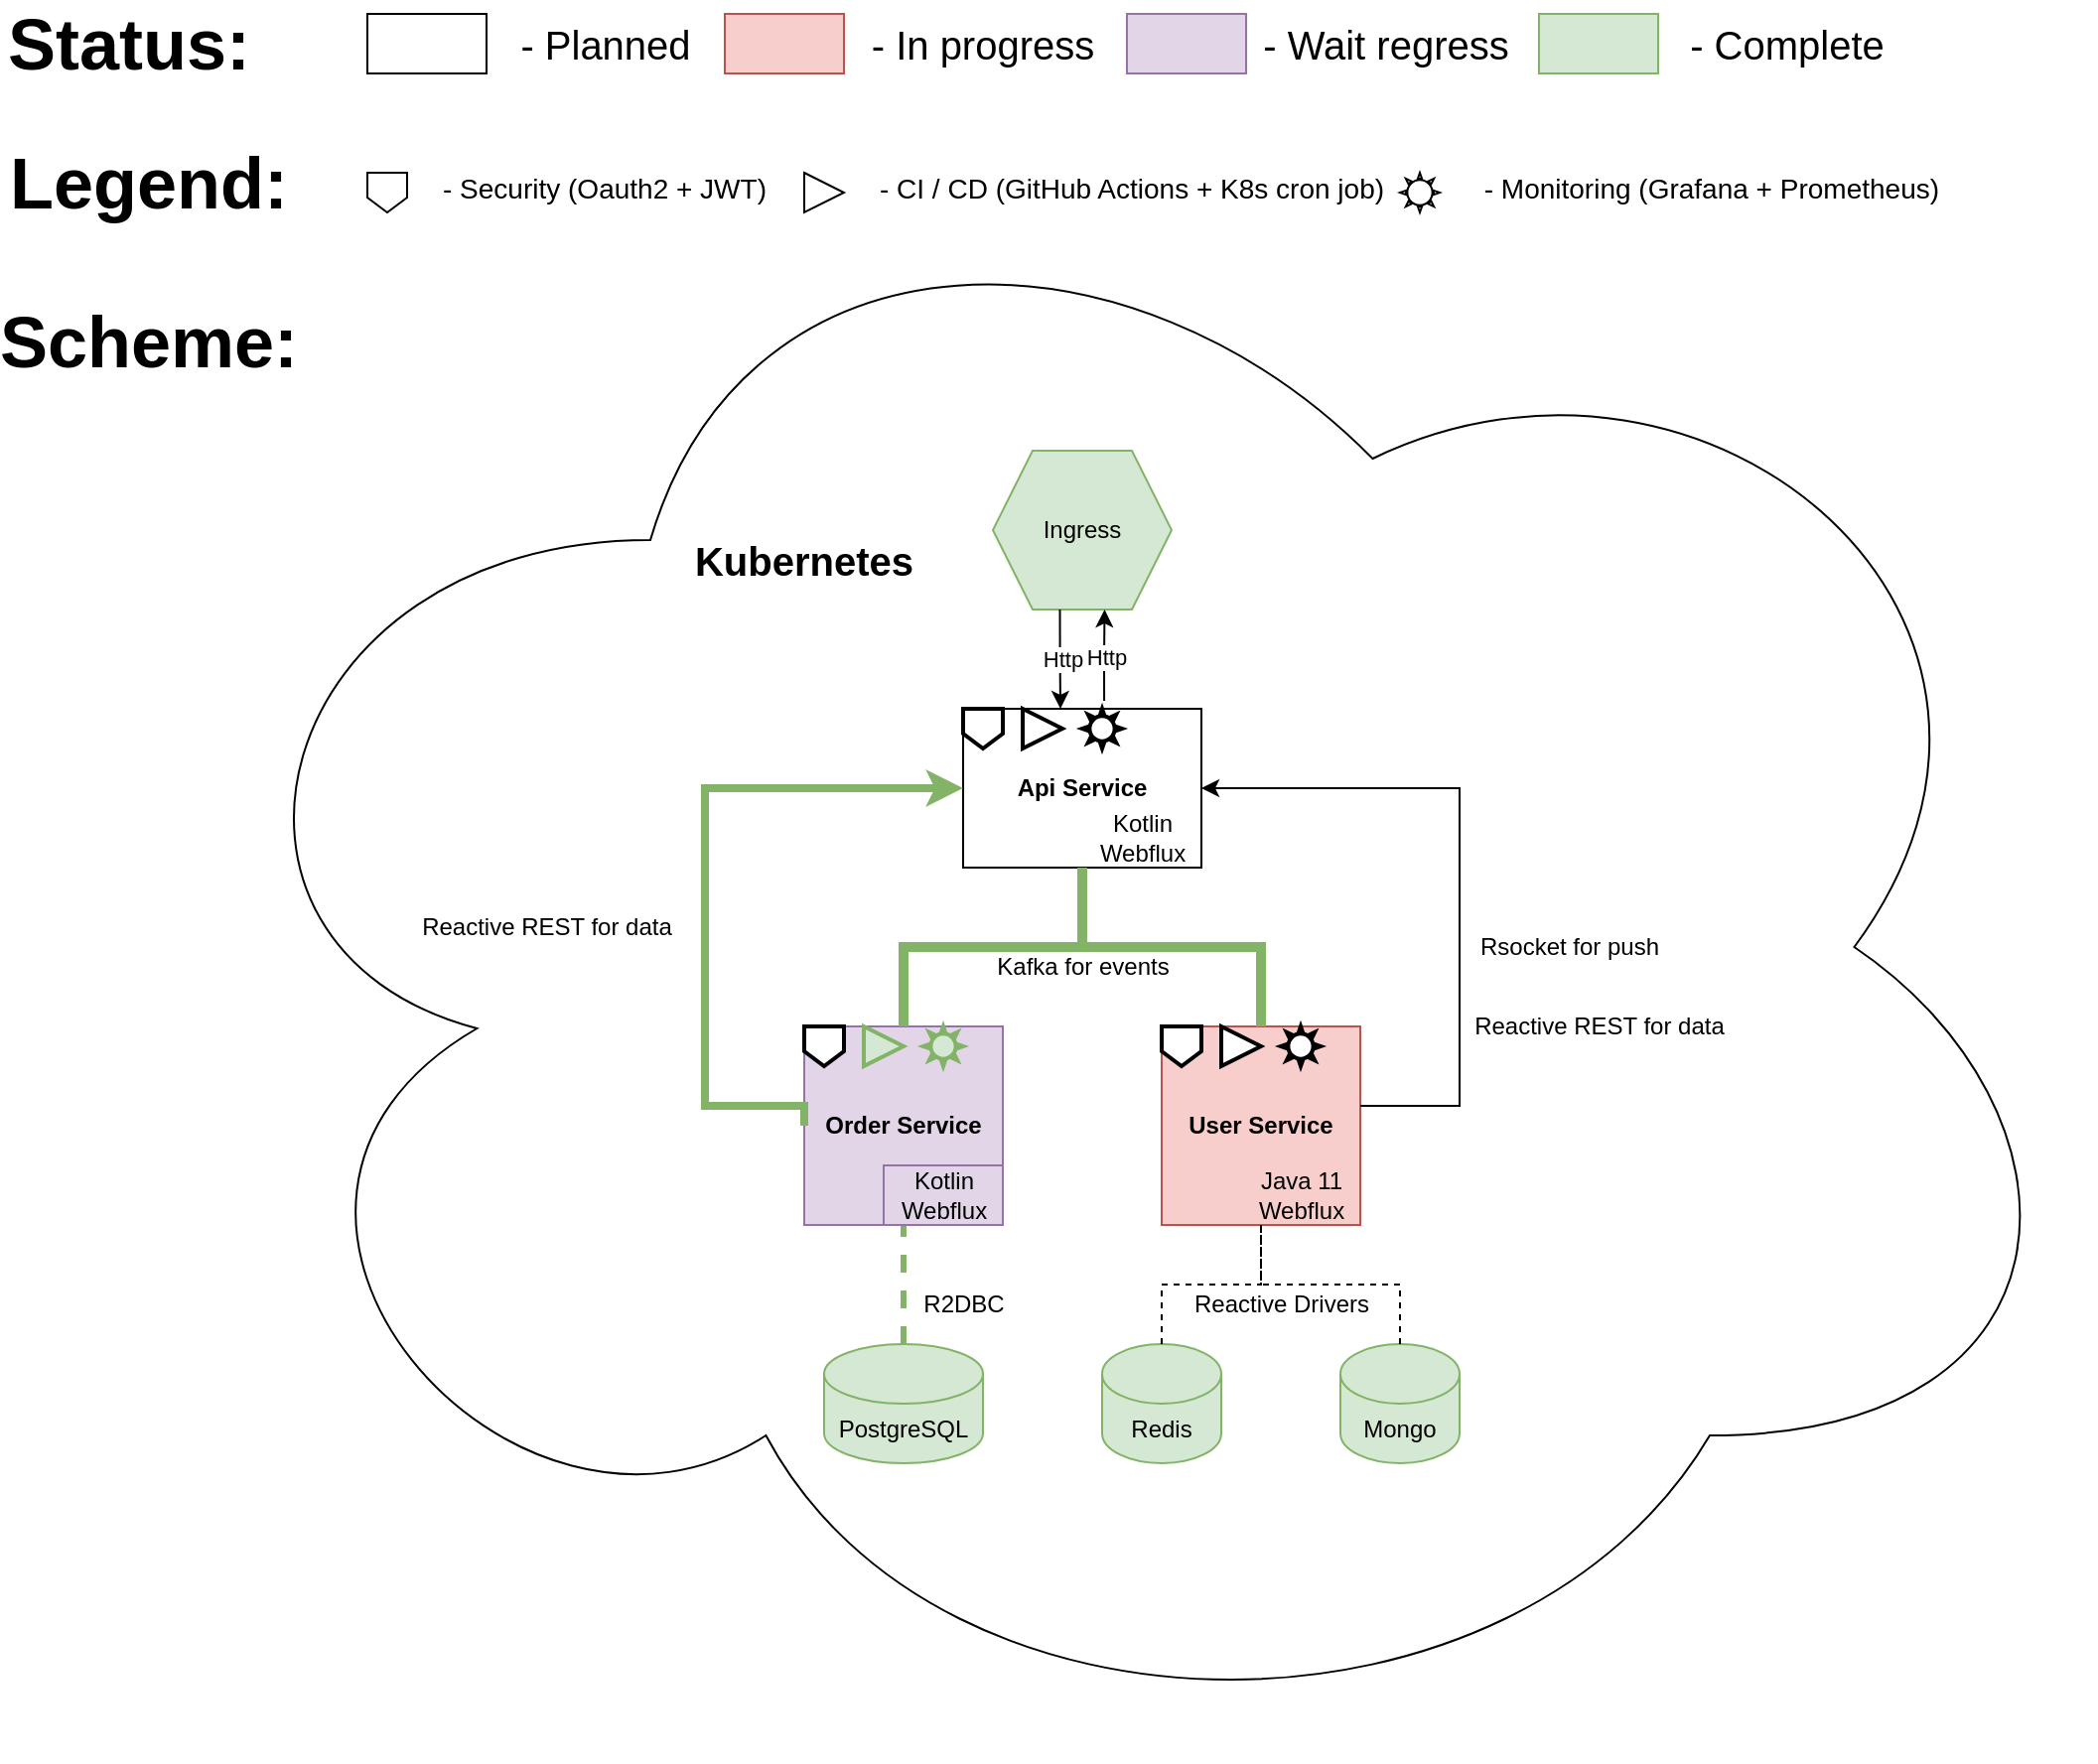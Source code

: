 <mxfile version="15.5.8" type="github">
  <diagram id="oiyiW2vkrC8ygkZaL_Hv" name="Page-1">
    <mxGraphModel dx="2462" dy="2046" grid="1" gridSize="10" guides="1" tooltips="1" connect="1" arrows="1" fold="1" page="1" pageScale="1" pageWidth="827" pageHeight="1169" math="0" shadow="0">
      <root>
        <mxCell id="0" />
        <mxCell id="1" parent="0" />
        <mxCell id="nYWHVTbInicaqjC0b95Y-31" value="" style="ellipse;shape=cloud;whiteSpace=wrap;html=1;" parent="1" vertex="1">
          <mxGeometry x="-120" y="-210" width="970" height="820" as="geometry" />
        </mxCell>
        <mxCell id="nYWHVTbInicaqjC0b95Y-1" value="&lt;b&gt;Api Service&lt;/b&gt;" style="rounded=0;whiteSpace=wrap;html=1;" parent="1" vertex="1">
          <mxGeometry x="280" y="80" width="120" height="80" as="geometry" />
        </mxCell>
        <mxCell id="nYWHVTbInicaqjC0b95Y-2" value="&lt;b&gt;Order Service&lt;/b&gt;" style="whiteSpace=wrap;html=1;aspect=fixed;fillColor=#e1d5e7;strokeColor=#9673a6;" parent="1" vertex="1">
          <mxGeometry x="200" y="240" width="100" height="100" as="geometry" />
        </mxCell>
        <mxCell id="nYWHVTbInicaqjC0b95Y-3" value="&lt;b&gt;User Service&lt;/b&gt;" style="whiteSpace=wrap;html=1;aspect=fixed;fillColor=#f8cecc;strokeColor=#b85450;" parent="1" vertex="1">
          <mxGeometry x="380" y="240" width="100" height="100" as="geometry" />
        </mxCell>
        <mxCell id="nYWHVTbInicaqjC0b95Y-6" value="Kafka for events" style="text;html=1;align=center;verticalAlign=middle;resizable=0;points=[];autosize=1;strokeColor=none;fillColor=none;" parent="1" vertex="1">
          <mxGeometry x="290" y="200" width="100" height="20" as="geometry" />
        </mxCell>
        <mxCell id="nYWHVTbInicaqjC0b95Y-8" value="" style="endArrow=classic;html=1;rounded=0;edgeStyle=orthogonalEdgeStyle;entryX=1;entryY=0.5;entryDx=0;entryDy=0;" parent="1" target="nYWHVTbInicaqjC0b95Y-1" edge="1">
          <mxGeometry width="50" height="50" relative="1" as="geometry">
            <mxPoint x="480" y="280" as="sourcePoint" />
            <mxPoint x="520" y="120" as="targetPoint" />
            <Array as="points">
              <mxPoint x="530" y="280" />
              <mxPoint x="530" y="120" />
            </Array>
          </mxGeometry>
        </mxCell>
        <mxCell id="nYWHVTbInicaqjC0b95Y-9" value="" style="endArrow=classic;html=1;rounded=0;edgeStyle=orthogonalEdgeStyle;entryX=0;entryY=0.5;entryDx=0;entryDy=0;exitX=0;exitY=0.5;exitDx=0;exitDy=0;fillColor=#d5e8d4;strokeColor=#82b366;strokeWidth=4;" parent="1" source="nYWHVTbInicaqjC0b95Y-2" target="nYWHVTbInicaqjC0b95Y-1" edge="1">
          <mxGeometry width="50" height="50" relative="1" as="geometry">
            <mxPoint x="100" y="280" as="sourcePoint" />
            <mxPoint x="20" y="120" as="targetPoint" />
            <Array as="points">
              <mxPoint x="150" y="280" />
              <mxPoint x="150" y="120" />
            </Array>
          </mxGeometry>
        </mxCell>
        <mxCell id="nYWHVTbInicaqjC0b95Y-10" value="Reactive REST for data" style="text;html=1;align=center;verticalAlign=middle;resizable=0;points=[];autosize=1;strokeColor=none;fillColor=none;" parent="1" vertex="1">
          <mxGeometry y="180" width="140" height="20" as="geometry" />
        </mxCell>
        <mxCell id="nYWHVTbInicaqjC0b95Y-11" value="Rsocket for push" style="text;html=1;align=center;verticalAlign=middle;resizable=0;points=[];autosize=1;strokeColor=none;fillColor=none;" parent="1" vertex="1">
          <mxGeometry x="530" y="190" width="110" height="20" as="geometry" />
        </mxCell>
        <mxCell id="nYWHVTbInicaqjC0b95Y-12" value="PostgreSQL" style="shape=cylinder3;whiteSpace=wrap;html=1;boundedLbl=1;backgroundOutline=1;size=15;fillColor=#d5e8d4;strokeColor=#82b366;" parent="1" vertex="1">
          <mxGeometry x="210" y="400" width="80" height="60" as="geometry" />
        </mxCell>
        <mxCell id="nYWHVTbInicaqjC0b95Y-13" value="" style="endArrow=none;dashed=1;html=1;rounded=0;edgeStyle=orthogonalEdgeStyle;entryX=0.5;entryY=1;entryDx=0;entryDy=0;exitX=0.5;exitY=0;exitDx=0;exitDy=0;exitPerimeter=0;fillColor=#d5e8d4;strokeColor=#82b366;strokeWidth=3;" parent="1" source="nYWHVTbInicaqjC0b95Y-12" target="nYWHVTbInicaqjC0b95Y-2" edge="1">
          <mxGeometry width="50" height="50" relative="1" as="geometry">
            <mxPoint x="390" y="410" as="sourcePoint" />
            <mxPoint x="440" y="360" as="targetPoint" />
          </mxGeometry>
        </mxCell>
        <mxCell id="nYWHVTbInicaqjC0b95Y-14" value="Redis" style="shape=cylinder3;whiteSpace=wrap;html=1;boundedLbl=1;backgroundOutline=1;size=15;fillColor=#d5e8d4;strokeColor=#82b366;" parent="1" vertex="1">
          <mxGeometry x="350" y="400" width="60" height="60" as="geometry" />
        </mxCell>
        <mxCell id="nYWHVTbInicaqjC0b95Y-15" value="Mongo" style="shape=cylinder3;whiteSpace=wrap;html=1;boundedLbl=1;backgroundOutline=1;size=15;fillColor=#d5e8d4;strokeColor=#82b366;" parent="1" vertex="1">
          <mxGeometry x="470" y="400" width="60" height="60" as="geometry" />
        </mxCell>
        <mxCell id="nYWHVTbInicaqjC0b95Y-16" value="" style="endArrow=none;dashed=1;html=1;rounded=0;edgeStyle=orthogonalEdgeStyle;exitX=0.5;exitY=0;exitDx=0;exitDy=0;exitPerimeter=0;entryX=0.5;entryY=1;entryDx=0;entryDy=0;" parent="1" source="nYWHVTbInicaqjC0b95Y-14" target="nYWHVTbInicaqjC0b95Y-3" edge="1">
          <mxGeometry width="50" height="50" relative="1" as="geometry">
            <mxPoint x="390" y="410" as="sourcePoint" />
            <mxPoint x="440" y="360" as="targetPoint" />
          </mxGeometry>
        </mxCell>
        <mxCell id="nYWHVTbInicaqjC0b95Y-17" value="" style="endArrow=none;dashed=1;html=1;rounded=0;edgeStyle=orthogonalEdgeStyle;exitX=0.5;exitY=0;exitDx=0;exitDy=0;exitPerimeter=0;entryX=0.5;entryY=1;entryDx=0;entryDy=0;" parent="1" source="nYWHVTbInicaqjC0b95Y-15" target="nYWHVTbInicaqjC0b95Y-3" edge="1">
          <mxGeometry width="50" height="50" relative="1" as="geometry">
            <mxPoint x="410" y="360" as="sourcePoint" />
            <mxPoint x="450" y="330" as="targetPoint" />
          </mxGeometry>
        </mxCell>
        <mxCell id="nYWHVTbInicaqjC0b95Y-18" value="R2DBC" style="text;html=1;align=center;verticalAlign=middle;resizable=0;points=[];autosize=1;strokeColor=none;fillColor=none;" parent="1" vertex="1">
          <mxGeometry x="250" y="370" width="60" height="20" as="geometry" />
        </mxCell>
        <mxCell id="nYWHVTbInicaqjC0b95Y-19" value="Reactive Drivers" style="text;html=1;align=center;verticalAlign=middle;resizable=0;points=[];autosize=1;strokeColor=none;fillColor=none;" parent="1" vertex="1">
          <mxGeometry x="390" y="370" width="100" height="20" as="geometry" />
        </mxCell>
        <mxCell id="nYWHVTbInicaqjC0b95Y-20" value="Reactive REST for data" style="text;html=1;align=center;verticalAlign=middle;resizable=0;points=[];autosize=1;strokeColor=none;fillColor=none;" parent="1" vertex="1">
          <mxGeometry x="530" y="230" width="140" height="20" as="geometry" />
        </mxCell>
        <mxCell id="nYWHVTbInicaqjC0b95Y-21" value="&lt;div&gt;Kotlin&lt;/div&gt;&lt;div&gt;Webflux&lt;br&gt;&lt;/div&gt;" style="text;html=1;align=center;verticalAlign=middle;resizable=0;points=[];autosize=1;strokeColor=#9673a6;fillColor=#e1d5e7;" parent="1" vertex="1">
          <mxGeometry x="240" y="310" width="60" height="30" as="geometry" />
        </mxCell>
        <mxCell id="nYWHVTbInicaqjC0b95Y-22" value="&lt;div&gt;&lt;span&gt;Java 11&lt;/span&gt;&lt;/div&gt;&lt;div&gt;&lt;span&gt;Webflux&lt;/span&gt;&lt;/div&gt;" style="text;html=1;align=center;verticalAlign=middle;resizable=0;points=[];autosize=1;strokeColor=none;fillColor=none;" parent="1" vertex="1">
          <mxGeometry x="420" y="310" width="60" height="30" as="geometry" />
        </mxCell>
        <mxCell id="nYWHVTbInicaqjC0b95Y-23" value="&lt;div&gt;Kotlin&lt;/div&gt;&lt;div&gt;Webflux&lt;br&gt;&lt;/div&gt;" style="text;html=1;align=center;verticalAlign=middle;resizable=0;points=[];autosize=1;strokeColor=none;fillColor=none;" parent="1" vertex="1">
          <mxGeometry x="340" y="130" width="60" height="30" as="geometry" />
        </mxCell>
        <mxCell id="nYWHVTbInicaqjC0b95Y-24" value="Ingress" style="shape=hexagon;perimeter=hexagonPerimeter2;whiteSpace=wrap;html=1;fixedSize=1;fillColor=#d5e8d4;strokeColor=#82b366;" parent="1" vertex="1">
          <mxGeometry x="295" y="-50" width="90" height="80" as="geometry" />
        </mxCell>
        <mxCell id="nYWHVTbInicaqjC0b95Y-26" value="" style="endArrow=classic;html=1;rounded=0;edgeStyle=orthogonalEdgeStyle;exitX=0.375;exitY=1;exitDx=0;exitDy=0;" parent="1" source="nYWHVTbInicaqjC0b95Y-24" edge="1">
          <mxGeometry relative="1" as="geometry">
            <mxPoint x="360" y="270" as="sourcePoint" />
            <mxPoint x="329" y="80" as="targetPoint" />
          </mxGeometry>
        </mxCell>
        <mxCell id="nYWHVTbInicaqjC0b95Y-27" value="Http" style="edgeLabel;resizable=0;html=1;align=center;verticalAlign=middle;" parent="nYWHVTbInicaqjC0b95Y-26" connectable="0" vertex="1">
          <mxGeometry relative="1" as="geometry" />
        </mxCell>
        <mxCell id="nYWHVTbInicaqjC0b95Y-28" value="" style="endArrow=classic;html=1;rounded=0;edgeStyle=orthogonalEdgeStyle;exitX=0.592;exitY=-0.05;exitDx=0;exitDy=0;entryX=0.625;entryY=1;entryDx=0;entryDy=0;exitPerimeter=0;" parent="1" source="nYWHVTbInicaqjC0b95Y-1" target="nYWHVTbInicaqjC0b95Y-24" edge="1">
          <mxGeometry relative="1" as="geometry">
            <mxPoint x="338.75" y="40" as="sourcePoint" />
            <mxPoint x="339" y="90" as="targetPoint" />
          </mxGeometry>
        </mxCell>
        <mxCell id="nYWHVTbInicaqjC0b95Y-29" value="Http" style="edgeLabel;resizable=0;html=1;align=center;verticalAlign=middle;" parent="nYWHVTbInicaqjC0b95Y-28" connectable="0" vertex="1">
          <mxGeometry relative="1" as="geometry" />
        </mxCell>
        <mxCell id="nYWHVTbInicaqjC0b95Y-32" value="" style="endArrow=none;html=1;rounded=0;edgeStyle=orthogonalEdgeStyle;entryX=0.5;entryY=0;entryDx=0;entryDy=0;fillColor=#d5e8d4;strokeColor=#82b366;strokeWidth=5;" parent="1" target="nYWHVTbInicaqjC0b95Y-3" edge="1">
          <mxGeometry width="50" height="50" relative="1" as="geometry">
            <mxPoint x="340" y="160" as="sourcePoint" />
            <mxPoint x="430" y="240" as="targetPoint" />
            <Array as="points">
              <mxPoint x="340" y="200" />
              <mxPoint x="430" y="200" />
            </Array>
          </mxGeometry>
        </mxCell>
        <mxCell id="nYWHVTbInicaqjC0b95Y-33" value="&lt;font style=&quot;font-size: 20px&quot;&gt;&lt;b&gt;Kubernetes&lt;/b&gt;&lt;/font&gt;" style="text;html=1;strokeColor=none;fillColor=none;align=center;verticalAlign=middle;whiteSpace=wrap;rounded=0;" parent="1" vertex="1">
          <mxGeometry x="160" y="-10" width="80" height="30" as="geometry" />
        </mxCell>
        <mxCell id="nYWHVTbInicaqjC0b95Y-34" value="" style="endArrow=none;html=1;rounded=0;edgeStyle=orthogonalEdgeStyle;entryX=0.5;entryY=0;entryDx=0;entryDy=0;fillColor=#d5e8d4;strokeColor=#82b366;strokeWidth=5;" parent="1" target="nYWHVTbInicaqjC0b95Y-2" edge="1">
          <mxGeometry width="50" height="50" relative="1" as="geometry">
            <mxPoint x="340" y="160" as="sourcePoint" />
            <mxPoint x="440" y="250" as="targetPoint" />
            <Array as="points">
              <mxPoint x="340" y="160" />
              <mxPoint x="340" y="200" />
              <mxPoint x="250" y="200" />
            </Array>
          </mxGeometry>
        </mxCell>
        <mxCell id="nYWHVTbInicaqjC0b95Y-35" value="" style="rounded=0;whiteSpace=wrap;html=1;fontSize=20;" parent="1" vertex="1">
          <mxGeometry x="-20" y="-270" width="60" height="30" as="geometry" />
        </mxCell>
        <mxCell id="nYWHVTbInicaqjC0b95Y-36" value="" style="rounded=0;whiteSpace=wrap;html=1;fontSize=20;fillColor=#f8cecc;strokeColor=#b85450;" parent="1" vertex="1">
          <mxGeometry x="160" y="-270" width="60" height="30" as="geometry" />
        </mxCell>
        <mxCell id="nYWHVTbInicaqjC0b95Y-37" value="" style="rounded=0;whiteSpace=wrap;html=1;fontSize=20;fillColor=#d5e8d4;strokeColor=#82b366;" parent="1" vertex="1">
          <mxGeometry x="570" y="-270" width="60" height="30" as="geometry" />
        </mxCell>
        <mxCell id="nYWHVTbInicaqjC0b95Y-39" value="- Planned" style="text;html=1;strokeColor=none;fillColor=none;align=center;verticalAlign=middle;whiteSpace=wrap;rounded=0;fontSize=20;" parent="1" vertex="1">
          <mxGeometry x="50" y="-270" width="100" height="30" as="geometry" />
        </mxCell>
        <mxCell id="nYWHVTbInicaqjC0b95Y-40" value="- In progress" style="text;html=1;strokeColor=none;fillColor=none;align=center;verticalAlign=middle;whiteSpace=wrap;rounded=0;fontSize=20;" parent="1" vertex="1">
          <mxGeometry x="230" y="-270" width="120" height="30" as="geometry" />
        </mxCell>
        <mxCell id="nYWHVTbInicaqjC0b95Y-41" value="- Complete" style="text;html=1;strokeColor=none;fillColor=none;align=center;verticalAlign=middle;whiteSpace=wrap;rounded=0;fontSize=20;" parent="1" vertex="1">
          <mxGeometry x="640" y="-270" width="110" height="30" as="geometry" />
        </mxCell>
        <mxCell id="g0syKWQQ49Jkf8N2EbLG-2" value="" style="rounded=0;whiteSpace=wrap;html=1;fontSize=20;fillColor=#e1d5e7;strokeColor=#9673a6;" parent="1" vertex="1">
          <mxGeometry x="362.5" y="-270" width="60" height="30" as="geometry" />
        </mxCell>
        <mxCell id="g0syKWQQ49Jkf8N2EbLG-4" value="- Wait regress" style="text;html=1;strokeColor=none;fillColor=none;align=center;verticalAlign=middle;whiteSpace=wrap;rounded=0;fontSize=20;" parent="1" vertex="1">
          <mxGeometry x="377.5" y="-270" width="230" height="30" as="geometry" />
        </mxCell>
        <mxCell id="g0syKWQQ49Jkf8N2EbLG-8" value="" style="shape=offPageConnector;whiteSpace=wrap;html=1;" parent="1" vertex="1">
          <mxGeometry x="-20" y="-190" width="20" height="20" as="geometry" />
        </mxCell>
        <mxCell id="g0syKWQQ49Jkf8N2EbLG-9" value="&lt;font style=&quot;font-size: 14px&quot;&gt;- Security (Oauth2 + JWT)&lt;/font&gt;" style="text;html=1;strokeColor=none;fillColor=none;align=center;verticalAlign=middle;whiteSpace=wrap;rounded=0;fontSize=20;" parent="1" vertex="1">
          <mxGeometry x="-2.5" y="-200" width="202.5" height="30" as="geometry" />
        </mxCell>
        <mxCell id="g0syKWQQ49Jkf8N2EbLG-10" value="" style="triangle;whiteSpace=wrap;html=1;fontSize=14;" parent="1" vertex="1">
          <mxGeometry x="200" y="-190" width="20" height="20" as="geometry" />
        </mxCell>
        <mxCell id="g0syKWQQ49Jkf8N2EbLG-11" value="&lt;font style=&quot;font-size: 14px&quot;&gt;- CI / CD (GitHub Actions + K8s cron job)&lt;/font&gt;" style="text;html=1;strokeColor=none;fillColor=none;align=center;verticalAlign=middle;whiteSpace=wrap;rounded=0;fontSize=20;" parent="1" vertex="1">
          <mxGeometry x="220" y="-200" width="290" height="30" as="geometry" />
        </mxCell>
        <mxCell id="g0syKWQQ49Jkf8N2EbLG-12" value="" style="verticalLabelPosition=bottom;verticalAlign=top;html=1;shape=mxgraph.basic.sun;fontSize=14;" parent="1" vertex="1">
          <mxGeometry x="500" y="-190" width="20" height="20" as="geometry" />
        </mxCell>
        <mxCell id="g0syKWQQ49Jkf8N2EbLG-13" value="&lt;font style=&quot;font-size: 14px&quot;&gt;&amp;nbsp;- Monitoring (Grafana + Prometheus)&lt;/font&gt;" style="text;html=1;strokeColor=none;fillColor=none;align=center;verticalAlign=middle;whiteSpace=wrap;rounded=0;fontSize=20;" parent="1" vertex="1">
          <mxGeometry x="510" y="-200" width="290" height="30" as="geometry" />
        </mxCell>
        <mxCell id="g0syKWQQ49Jkf8N2EbLG-14" value="" style="shape=offPageConnector;whiteSpace=wrap;html=1;strokeWidth=2;" parent="1" vertex="1">
          <mxGeometry x="200" y="240" width="20" height="20" as="geometry" />
        </mxCell>
        <mxCell id="g0syKWQQ49Jkf8N2EbLG-15" value="" style="triangle;whiteSpace=wrap;html=1;fontSize=14;fillColor=#d5e8d4;strokeColor=#82b366;strokeWidth=2;" parent="1" vertex="1">
          <mxGeometry x="230" y="240" width="20" height="20" as="geometry" />
        </mxCell>
        <mxCell id="g0syKWQQ49Jkf8N2EbLG-16" value="" style="verticalLabelPosition=bottom;verticalAlign=top;html=1;shape=mxgraph.basic.sun;fontSize=14;fillColor=#d5e8d4;strokeColor=#82b366;strokeWidth=2;" parent="1" vertex="1">
          <mxGeometry x="260" y="240" width="20" height="20" as="geometry" />
        </mxCell>
        <mxCell id="g0syKWQQ49Jkf8N2EbLG-17" value="" style="shape=offPageConnector;whiteSpace=wrap;html=1;strokeWidth=2;" parent="1" vertex="1">
          <mxGeometry x="380" y="240" width="20" height="20" as="geometry" />
        </mxCell>
        <mxCell id="g0syKWQQ49Jkf8N2EbLG-18" value="" style="triangle;whiteSpace=wrap;html=1;fontSize=14;strokeWidth=2;" parent="1" vertex="1">
          <mxGeometry x="410" y="240" width="20" height="20" as="geometry" />
        </mxCell>
        <mxCell id="g0syKWQQ49Jkf8N2EbLG-19" value="" style="verticalLabelPosition=bottom;verticalAlign=top;html=1;shape=mxgraph.basic.sun;fontSize=14;strokeWidth=2;" parent="1" vertex="1">
          <mxGeometry x="440" y="240" width="20" height="20" as="geometry" />
        </mxCell>
        <mxCell id="g0syKWQQ49Jkf8N2EbLG-20" value="" style="shape=offPageConnector;whiteSpace=wrap;html=1;strokeWidth=2;" parent="1" vertex="1">
          <mxGeometry x="280" y="80" width="20" height="20" as="geometry" />
        </mxCell>
        <mxCell id="g0syKWQQ49Jkf8N2EbLG-21" value="" style="triangle;whiteSpace=wrap;html=1;fontSize=14;strokeWidth=2;" parent="1" vertex="1">
          <mxGeometry x="310" y="80" width="20" height="20" as="geometry" />
        </mxCell>
        <mxCell id="g0syKWQQ49Jkf8N2EbLG-22" value="" style="verticalLabelPosition=bottom;verticalAlign=top;html=1;shape=mxgraph.basic.sun;fontSize=14;strokeWidth=2;" parent="1" vertex="1">
          <mxGeometry x="340" y="80" width="20" height="20" as="geometry" />
        </mxCell>
        <mxCell id="g0syKWQQ49Jkf8N2EbLG-23" value="&lt;font style=&quot;font-size: 36px;&quot;&gt;&lt;b style=&quot;font-size: 36px;&quot;&gt;Status:&lt;/b&gt;&lt;/font&gt;" style="text;html=1;strokeColor=none;fillColor=none;align=center;verticalAlign=middle;whiteSpace=wrap;rounded=0;fontSize=36;" parent="1" vertex="1">
          <mxGeometry x="-180" y="-270" width="80" height="30" as="geometry" />
        </mxCell>
        <mxCell id="g0syKWQQ49Jkf8N2EbLG-24" value="&lt;font style=&quot;font-size: 36px;&quot;&gt;&lt;b style=&quot;font-size: 36px;&quot;&gt;Legend:&lt;/b&gt;&lt;/font&gt;" style="text;html=1;strokeColor=none;fillColor=none;align=center;verticalAlign=middle;whiteSpace=wrap;rounded=0;fontSize=36;" parent="1" vertex="1">
          <mxGeometry x="-170" y="-200" width="80" height="30" as="geometry" />
        </mxCell>
        <mxCell id="g0syKWQQ49Jkf8N2EbLG-25" value="&lt;font style=&quot;font-size: 36px;&quot;&gt;&lt;b style=&quot;font-size: 36px;&quot;&gt;Scheme:&lt;br style=&quot;font-size: 36px;&quot;&gt;&lt;/b&gt;&lt;/font&gt;" style="text;html=1;strokeColor=none;fillColor=none;align=center;verticalAlign=middle;whiteSpace=wrap;rounded=0;fontSize=36;" parent="1" vertex="1">
          <mxGeometry x="-170" y="-120" width="80" height="30" as="geometry" />
        </mxCell>
      </root>
    </mxGraphModel>
  </diagram>
</mxfile>

